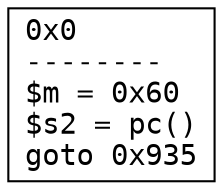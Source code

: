 digraph {
node [shape=rect,fontname="Courier"];
0[label="0x0\l--------\l$m = 0x60\l$s2 = pc()\lgoto 0x935\l"];
}
